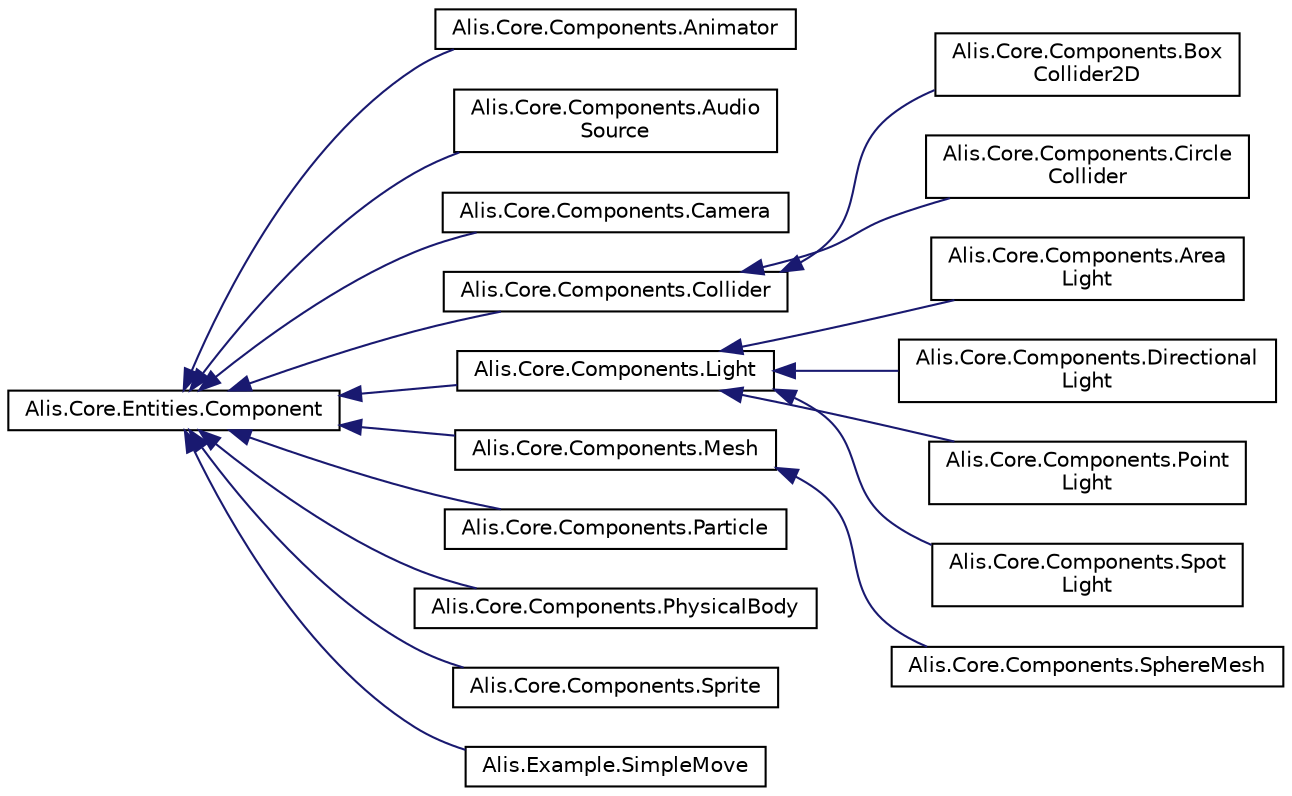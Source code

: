digraph "Graphical Class Hierarchy"
{
 // LATEX_PDF_SIZE
  edge [fontname="Helvetica",fontsize="10",labelfontname="Helvetica",labelfontsize="10"];
  node [fontname="Helvetica",fontsize="10",shape=record];
  rankdir="LR";
  Node0 [label="Alis.Core.Entities.Component",height=0.2,width=0.4,color="black", fillcolor="white", style="filled",URL="$class_alis_1_1_core_1_1_entities_1_1_component.html",tooltip="Define a general component."];
  Node0 -> Node1 [dir="back",color="midnightblue",fontsize="10",style="solid",fontname="Helvetica"];
  Node1 [label="Alis.Core.Components.Animator",height=0.2,width=0.4,color="black", fillcolor="white", style="filled",URL="$class_alis_1_1_core_1_1_components_1_1_animator.html",tooltip="The animator class"];
  Node0 -> Node2 [dir="back",color="midnightblue",fontsize="10",style="solid",fontname="Helvetica"];
  Node2 [label="Alis.Core.Components.Audio\lSource",height=0.2,width=0.4,color="black", fillcolor="white", style="filled",URL="$class_alis_1_1_core_1_1_components_1_1_audio_source.html",tooltip="The audio source class"];
  Node0 -> Node3 [dir="back",color="midnightblue",fontsize="10",style="solid",fontname="Helvetica"];
  Node3 [label="Alis.Core.Components.Camera",height=0.2,width=0.4,color="black", fillcolor="white", style="filled",URL="$class_alis_1_1_core_1_1_components_1_1_camera.html",tooltip="The camera class"];
  Node0 -> Node4 [dir="back",color="midnightblue",fontsize="10",style="solid",fontname="Helvetica"];
  Node4 [label="Alis.Core.Components.Collider",height=0.2,width=0.4,color="black", fillcolor="white", style="filled",URL="$class_alis_1_1_core_1_1_components_1_1_collider.html",tooltip="The collider class"];
  Node4 -> Node5 [dir="back",color="midnightblue",fontsize="10",style="solid",fontname="Helvetica"];
  Node5 [label="Alis.Core.Components.Box\lCollider2D",height=0.2,width=0.4,color="black", fillcolor="white", style="filled",URL="$class_alis_1_1_core_1_1_components_1_1_box_collider2_d.html",tooltip="The box collider class"];
  Node4 -> Node6 [dir="back",color="midnightblue",fontsize="10",style="solid",fontname="Helvetica"];
  Node6 [label="Alis.Core.Components.Circle\lCollider",height=0.2,width=0.4,color="black", fillcolor="white", style="filled",URL="$class_alis_1_1_core_1_1_components_1_1_circle_collider.html",tooltip="The circle collider class"];
  Node0 -> Node7 [dir="back",color="midnightblue",fontsize="10",style="solid",fontname="Helvetica"];
  Node7 [label="Alis.Core.Components.Light",height=0.2,width=0.4,color="black", fillcolor="white", style="filled",URL="$class_alis_1_1_core_1_1_components_1_1_light.html",tooltip="The light class"];
  Node7 -> Node8 [dir="back",color="midnightblue",fontsize="10",style="solid",fontname="Helvetica"];
  Node8 [label="Alis.Core.Components.Area\lLight",height=0.2,width=0.4,color="black", fillcolor="white", style="filled",URL="$class_alis_1_1_core_1_1_components_1_1_area_light.html",tooltip="The area light class"];
  Node7 -> Node9 [dir="back",color="midnightblue",fontsize="10",style="solid",fontname="Helvetica"];
  Node9 [label="Alis.Core.Components.Directional\lLight",height=0.2,width=0.4,color="black", fillcolor="white", style="filled",URL="$class_alis_1_1_core_1_1_components_1_1_directional_light.html",tooltip="The directional light class"];
  Node7 -> Node10 [dir="back",color="midnightblue",fontsize="10",style="solid",fontname="Helvetica"];
  Node10 [label="Alis.Core.Components.Point\lLight",height=0.2,width=0.4,color="black", fillcolor="white", style="filled",URL="$class_alis_1_1_core_1_1_components_1_1_point_light.html",tooltip="The point light class"];
  Node7 -> Node11 [dir="back",color="midnightblue",fontsize="10",style="solid",fontname="Helvetica"];
  Node11 [label="Alis.Core.Components.Spot\lLight",height=0.2,width=0.4,color="black", fillcolor="white", style="filled",URL="$class_alis_1_1_core_1_1_components_1_1_spot_light.html",tooltip="The spot light class"];
  Node0 -> Node12 [dir="back",color="midnightblue",fontsize="10",style="solid",fontname="Helvetica"];
  Node12 [label="Alis.Core.Components.Mesh",height=0.2,width=0.4,color="black", fillcolor="white", style="filled",URL="$class_alis_1_1_core_1_1_components_1_1_mesh.html",tooltip="The mesh class"];
  Node12 -> Node13 [dir="back",color="midnightblue",fontsize="10",style="solid",fontname="Helvetica"];
  Node13 [label="Alis.Core.Components.SphereMesh",height=0.2,width=0.4,color="black", fillcolor="white", style="filled",URL="$class_alis_1_1_core_1_1_components_1_1_sphere_mesh.html",tooltip="The sphere mesh class"];
  Node0 -> Node14 [dir="back",color="midnightblue",fontsize="10",style="solid",fontname="Helvetica"];
  Node14 [label="Alis.Core.Components.Particle",height=0.2,width=0.4,color="black", fillcolor="white", style="filled",URL="$class_alis_1_1_core_1_1_components_1_1_particle.html",tooltip="The particle class"];
  Node0 -> Node15 [dir="back",color="midnightblue",fontsize="10",style="solid",fontname="Helvetica"];
  Node15 [label="Alis.Core.Components.PhysicalBody",height=0.2,width=0.4,color="black", fillcolor="white", style="filled",URL="$class_alis_1_1_core_1_1_components_1_1_physical_body.html",tooltip="The physical body class"];
  Node0 -> Node16 [dir="back",color="midnightblue",fontsize="10",style="solid",fontname="Helvetica"];
  Node16 [label="Alis.Core.Components.Sprite",height=0.2,width=0.4,color="black", fillcolor="white", style="filled",URL="$class_alis_1_1_core_1_1_components_1_1_sprite.html",tooltip="The sprite class"];
  Node0 -> Node17 [dir="back",color="midnightblue",fontsize="10",style="solid",fontname="Helvetica"];
  Node17 [label="Alis.Example.SimpleMove",height=0.2,width=0.4,color="black", fillcolor="white", style="filled",URL="$class_alis_1_1_example_1_1_simple_move.html",tooltip="The simple move class"];
}

